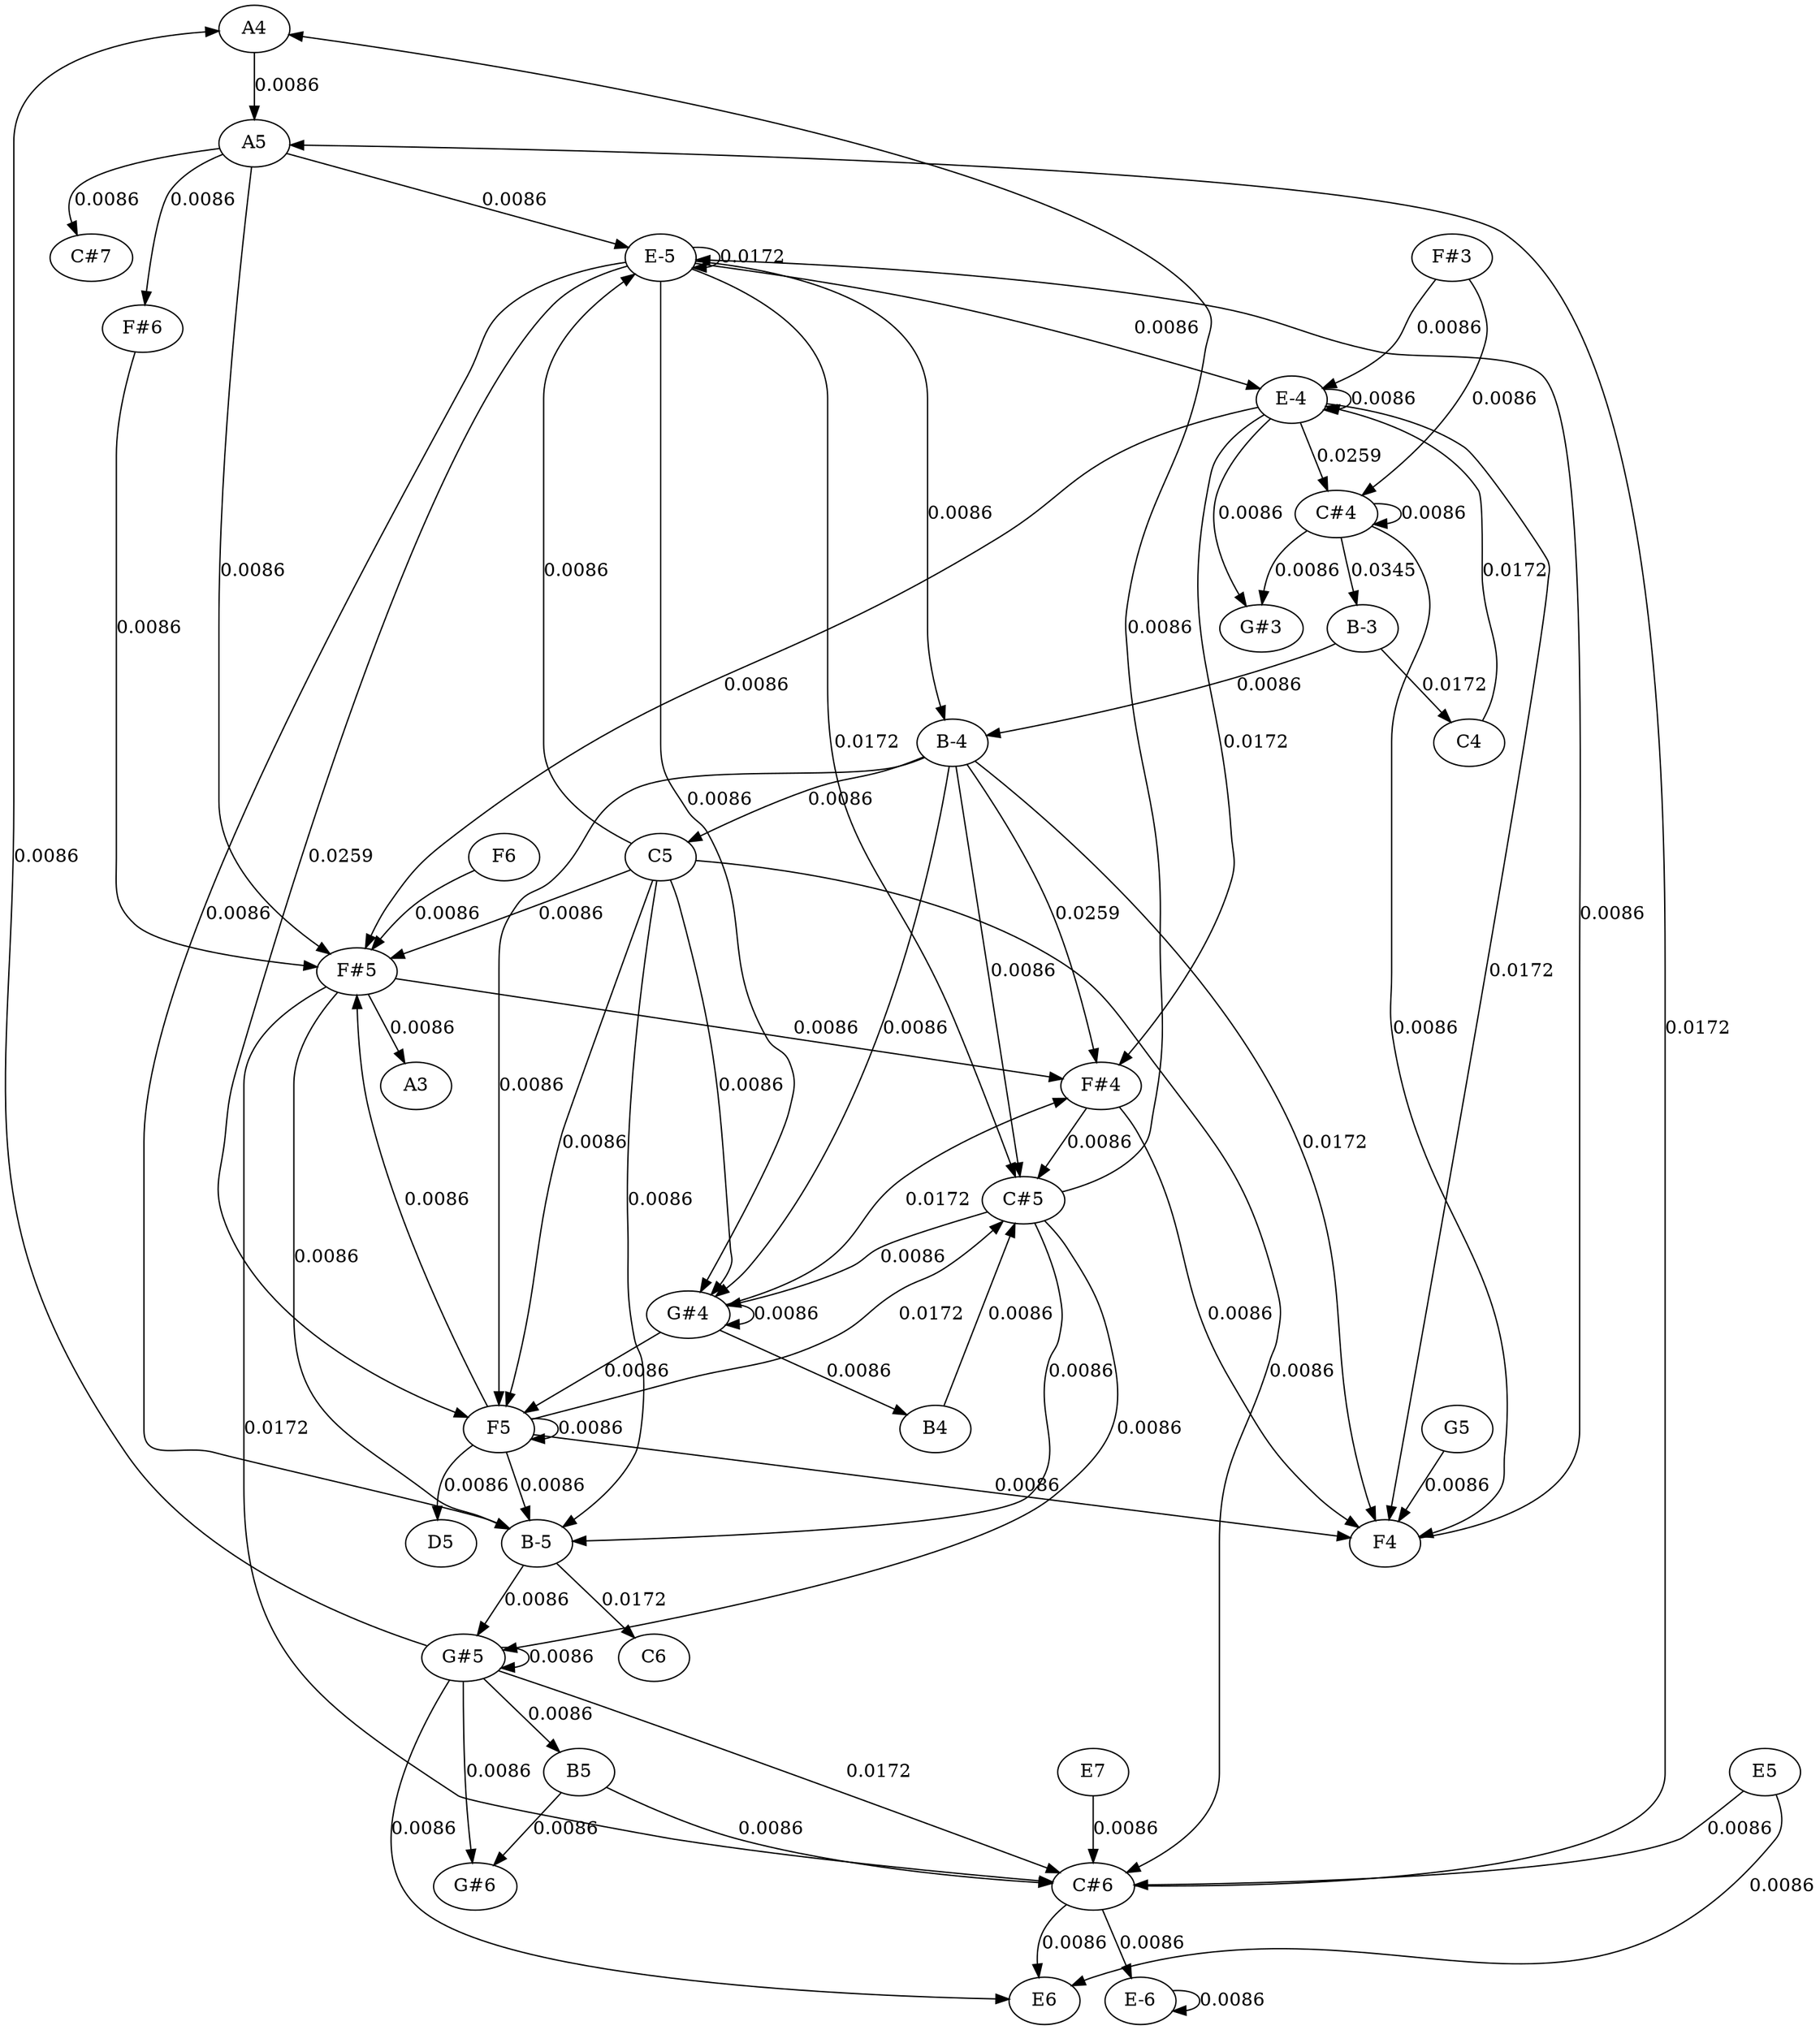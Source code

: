 strict graph {
	graph [bb="0,0,1274,1584"];
	node [label="\N"];
	edge [arrowtype=normal,
		dir=forward
	];
	A4	 [height="0.5",
		pos="54,1566",
		width="0.75"];
	A5	 [height="0.5",
		pos="890,1476",
		width="0.75"];
	A4 -- A5	 [label="0.0086",
		lp="566.25,1521",
		pos="e,863.59,1479.8 80.401,1562.2 202.4,1549.4 711.61,1495.8 853.28,1480.9"];
	"E-5"	 [height="0.5",
		pos="579,1386",
		width="0.75"];
	A5 -- "E-5"	 [label="0.0086",
		lp="782.25,1431",
		pos="e,603.29,1393.9 865.6,1468.1 810.53,1452.5 676.48,1414.6 613.18,1396.7"];
	"F#6"	 [height="0.5",
		pos="1060,1332",
		width="0.75"];
	A5 -- "F#6"	 [label="0.0086",
		lp="973.25,1431",
		pos="e,1043.7,1346.6 906.3,1461.4 936.38,1436.3 1000.8,1382.5 1035.9,1353.1"];
	"C#7"	 [height="0.5",
		pos="507,1386",
		width="0.75187"];
	A5 -- "C#7"	 [label="0.0086",
		lp="683.25,1431",
		pos="e,528.09,1397.6 863.5,1472.5 804.32,1466.4 657.61,1447.7 543,1404 541.16,1403.3 539.28,1402.5 537.4,1401.8"];
	"F#5"	 [height="0.5",
		pos="754,828",
		width="0.75"];
	A5 -- "F#5"	 [label="0.0086",
		lp="1142.2,1143",
		pos="e,780.96,830.63 916.16,1470.8 976.84,1460.3 1122,1430.6 1122,1387 1122,1387 1122,1387 1122,1187 1122,1057.4 1138.6,1010 1070,900\
 1056.5,878.26 1048.6,874.01 1025,864 983.64,846.43 855.08,835.7 791.03,831.3"];
	"E-5" -- "E-5"	 [label="0.0172",
		lp="643.25,1386",
		pos="e,603.53,1377.9 603.53,1394.1 614.51,1394.9 624,1392.2 624,1386 624,1381.8 619.72,1379.3 613.57,1378.2"];
	"E-4"	 [height="0.5",
		pos="765,1278",
		width="0.75"];
	"E-5" -- "E-4"	 [label="0.0086",
		lp="719.25,1332",
		pos="e,744.96,1290.4 598.91,1373.7 631.82,1354.9 697.74,1317.3 735.89,1295.6"];
	"B-5"	 [height="0.5",
		pos="531,378",
		width="0.75"];
	"E-5" -- "B-5"	 [label="0.0086",
		lp="111.25,873",
		pos="e,503.98,378.3 558.96,1373.8 553.89,1371.5 548.37,1369.3 543,1368 501.99,1357.8 199.21,1371.8 163,1350 131.59,1331.1 121,1315.7 \
121,1279 121,1279 121,1279 121,1142 121,833.98 -17.831,702.2 159,450 177.07,424.22 190.14,423.98 220,414 315.04,382.23 434.55,378.07\
 493.95,378.23"];
	"C#5"	 [height="0.5",
		pos="184,648",
		width="0.75187"];
	"E-5" -- "C#5"	 [label="0.0172",
		lp="178.25,1008",
		pos="e,176.36,665.47 558.95,1373.9 553.89,1371.5 548.36,1369.4 543,1368 471.59,1349.9 276.93,1384.8 212,1350 177.29,1331.4 159,1318.4\
 159,1279 159,1279 159,1279 159,737 159,715.49 166,692.11 172.59,674.86"];
	F5	 [height="0.5",
		pos="500,468",
		width="0.75"];
	"E-5" -- F5	 [label="0.0259",
		lp="245.25,918",
		pos="e,474.76,474.49 558.93,1373.9 553.87,1371.6 548.35,1369.4 543,1368 489.99,1354.1 346.84,1372.8 297,1350 256.42,1331.4 226,1323.6\
 226,1279 226,1279 226,1279 226,827 226,757.87 298.26,590 346,540 378.43,506.04 430.23,486.83 464.67,477.18"];
	"B-4"	 [height="0.5",
		pos="546,1008",
		width="0.75"];
	"E-5" -- "B-4"	 [label="0.0086",
		lp="565.25,1188",
		pos="e,546,1026.2 570.5,1368.6 560.72,1348.2 546,1312 546,1279 546,1279 546,1279 546,1097 546,1076.6 546,1053.6 546,1036.2"];
	"G#4"	 [height="0.5",
		pos="383,558",
		width="0.75927"];
	"E-5" -- "G#4"	 [label="0.0086",
		lp="312.25,963",
		pos="e,373.49,574.99 557.84,1374.6 553,1372.3 547.86,1370 543,1368 433.99,1323 293,1396.9 293,1279 293,1279 293,1279 293,962 293,894.12\
 265.35,876.69 278,810 294.61,722.45 343.76,627.62 368.47,583.79"];
	"F#6" -- "F#5"	 [label="0.0086",
		lp="1087.2,1098",
		pos="e,781.04,828.3 1061,1313.8 1063.1,1275.4 1068,1179.4 1068,1099 1068,1099 1068,1099 1068,962 1068,842.92 874.15,828.86 791.07,828.3"];
	"F#5" -- "B-5"	 [label="0.0086",
		lp="723.25,603",
		pos="e,557.78,381.14 746.68,810.48 744.32,804.71 741.84,798.15 740,792 716.64,713.79 714.61,692.87 703.5,612 691.49,524.59 746.71,480.74\
 689,414 673.46,396.02 609.46,386.52 567.84,382.14"];
	A3	 [height="0.5",
		pos="809,738",
		width="0.75"];
	"F#5" -- A3	 [label="0.0086",
		lp="806.25,783",
		pos="e,798.98,755.04 764.09,810.86 772.31,797.71 784.05,778.92 793.47,763.86"];
	"C#6"	 [height="0.5",
		pos="860,108",
		width="0.75187"];
	"F#5" -- "C#6"	 [label="0.0172",
		lp="839.25,468",
		pos="e,879.73,120.42 756.91,809.93 760.53,788.79 766.99,751.7 773,720 785.15,655.86 791.06,640.36 802,576 811.47,520.26 806.78,505.09\
 819.5,450 844.12,343.39 873.82,323.14 896,216 902.5,184.59 914.43,173.13 901,144 898,137.49 893.12,131.74 887.76,126.88"];
	"F#4"	 [height="0.5",
		pos="397,738",
		width="0.75"];
	"F#5" -- "F#4"	 [label="0.0086",
		lp="586.25,783",
		pos="e,418.87,748.88 727.79,822.69 673.14,813.35 543.32,789.39 438,756 434.84,755 431.59,753.85 428.36,752.64"];
	"E-4" -- "F#5"	 [label="0.0086",
		lp="788.25,1053",
		pos="e,774.46,840.07 753.9,1261.4 730.67,1226.8 681.82,1141.4 716,1080 727.06,1060.1 878.94,991.89 890,972 893.89,965.01 893.14,961.36\
 890,954 868.76,904.26 816.48,865.81 783.28,845.36"];
	"E-4" -- "E-4"	 [label="0.0086",
		lp="829.25,1278",
		pos="e,789.53,1269.9 789.53,1286.1 800.51,1286.9 810,1284.2 810,1278 810,1273.8 805.72,1271.3 799.57,1270.2"];
	"E-4" -- "F#4"	 [label="0.0172",
		lp="491.25,1008",
		pos="e,382.47,753.37 745.8,1265.3 694.54,1233.2 552.85,1138.4 471.5,1026 405.05,934.15 390.36,903.52 370,792 368.56,784.13 367.42,781.57\
 370,774 371.49,769.63 373.77,765.39 376.38,761.44"];
	F4	 [height="0.5",
		pos="956,378",
		width="0.75"];
	"E-4" -- F4	 [label="0.0172",
		lp="1037.2,828",
		pos="e,980.61,385.55 791.65,1274.2 819.52,1270.3 863.75,1261.5 897,1242 941.46,1216 951.66,1200.1 970,1152 996.53,1082.4 1042.7,560.37\
 1047,486 1048.9,453.27 1054,437.39 1031,414 1019.8,402.59 1004.2,394.48 990.05,388.97"];
	"C#4"	 [height="0.5",
		pos="819,1188",
		width="0.75187"];
	"E-4" -- "C#4"	 [label="0.0259",
		lp="816.25,1233",
		pos="e,809.16,1205 774.9,1260.9 782.97,1247.7 794.5,1228.9 803.75,1213.9"];
	"G#3"	 [height="0.5",
		pos="753,1098",
		width="0.75927"];
	"E-4" -- "G#3"	 [label="0.0086",
		lp="764.25,1188",
		pos="e,749.33,1116.1 758.75,1260.4 753.77,1246.2 747.2,1225.1 744.5,1206 740.68,1179 744,1147.9 747.55,1126.2"];
	"G#5"	 [height="0.5",
		pos="531,288",
		width="0.75927"];
	"B-5" -- "G#5"	 [label="0.0086",
		lp="550.25,333",
		pos="e,531,306.05 531,359.61 531,347.24 531,330.37 531,316.22"];
	C6	 [height="0.5",
		pos="660,288",
		width="0.75"];
	"B-5" -- C6	 [label="0.0172",
		lp="627.25,333",
		pos="e,641.88,301.36 549.21,364.58 571.2,349.58 608.37,324.22 633.53,307.06"];
	"C#5" -- A4	 [label="0.0086",
		lp="73.25,1098",
		pos="e,54,1547.8 172.9,664.69 168.93,670.61 164.55,677.49 161,684 152.61,699.37 152.02,703.96 145,720 117.07,783.84 100.59,796.58 83,\
864 51.634,984.2 54,1017.8 54,1142 54,1477 54,1477 54,1477 54,1497.4 54,1520.4 54,1537.8"];
	"C#5" -- "B-5"	 [label="0.0086",
		lp="177.25,513",
		pos="e,504.48,381.38 177.25,630.45 162.51,591.34 132.89,493.24 187,450 234.32,412.19 415.35,390.31 494.07,382.4"];
	"C#5" -- "G#4"	 [label="0.0086",
		lp="289.25,603",
		pos="e,357.52,564.86 201.59,634.22 218.38,622.5 244.7,605.28 269.5,594 294.73,582.52 324.75,573.45 347.58,567.42"];
	"C#5" -- "G#5"	 [label="0.0086",
		lp="85.25,468",
		pos="e,503.6,288.84 169.47,632.73 125.31,587.68 0.057301,446.32 74,360 128.12,296.83 394.01,289.4 493.41,288.87"];
	F5 -- "F#5"	 [label="0.0086",
		lp="661.25,648",
		pos="e,733.02,816.41 520.6,479.93 530.87,486.06 542.98,494.41 552,504 596.49,551.31 595.73,572.54 626,630 663.07,700.36 650.25,731.61\
 702,792 708.29,799.34 716.48,805.8 724.49,811.11"];
	F5 -- "B-5"	 [label="0.0086",
		lp="538.25,423",
		pos="e,525.15,395.62 505.98,450.03 510.47,437.29 516.69,419.61 521.81,405.08"];
	F5 -- "C#5"	 [label="0.0172",
		lp="290.25,558",
		pos="e,195.54,631.63 472.79,469.39 434.98,470.94 365.31,477.53 313,504 285.38,517.98 230.23,586.54 201.82,623.42"];
	F5 -- F5	 [label="0.0086",
		lp="564.25,468",
		pos="e,524.53,459.88 524.53,476.12 535.51,476.89 545,474.19 545,468 545,463.84 540.72,461.26 534.57,460.24"];
	F5 -- F4	 [label="0.0086",
		lp="716.25,423",
		pos="e,929.29,381.45 523.96,459.46 560.74,448.13 633.46,426.7 696.5,414 775.13,398.16 868.65,387.53 919.18,382.45"];
	D5	 [height="0.5",
		pos="110,378",
		width="0.75"];
	F5 -- D5	 [label="0.0086",
		lp="359.25,423",
		pos="e,135.23,384.69 474.71,461.29 407.19,446.06 222.53,404.39 145.01,386.9"];
	"B-4" -- "C#5"	 [label="0.0086",
		lp="301.25,828",
		pos="e,190.02,665.56 519.04,1006.2 488,1004.2 436.71,996.85 401,972 288.6,893.77 218.14,736.9 193.68,674.99"];
	"B-4" -- F5	 [label="0.0086",
		lp="554.25,738",
		pos="e,500.7,486.06 547.51,989.85 550.53,951.02 555.81,853.56 541,774 539.44,765.64 536.46,764.28 534.5,756 512.25,662.29 503.97,547.79\
 501.22,496.33"];
	"B-4" -- "G#4"	 [label="0.0086",
		lp="391.25,783",
		pos="e,377.15,575.63 526.92,994.9 508.1,982.15 479.53,960.56 461,936 405.89,862.94 383.96,844.59 361,756 345.53,696.32 362.49,623.69 \
374.06,585.46"];
	"B-4" -- "F#4"	 [label="0.0259",
		lp="474.25,873",
		pos="e,412.88,753.02 532.29,992.48 512.18,970.39 474.88,926.21 454.5,882 433.86,837.21 452.05,817.6 429,774 426.51,769.3 423.25,764.74\
 419.75,760.55"];
	"B-4" -- F4	 [label="0.0172",
		lp="921.25,693",
		pos="e,948.72,395.53 572.98,1006 637.58,1001.9 801.24,981.72 875,882 901.87,845.68 902,829.18 902,784 902,784 902,784 902,602 902,516.57\
 917.16,495.73 942,414 942.9,411.03 943.95,407.95 945.06,404.92"];
	C5	 [height="0.5",
		pos="633,918",
		width="0.75"];
	"B-4" -- C5	 [label="0.0086",
		lp="600.25,963",
		pos="e,612.63,929.92 554.44,990.47 560.65,979.33 569.85,964.77 580.5,954 587.4,947.02 595.9,940.64 604.04,935.29"];
	"G#4" -- F5	 [label="0.0086",
		lp="467.25,513",
		pos="e,480.73,481.19 398.81,543.26 411.66,532.28 430.38,516.69 447.5,504 455.38,498.16 464.18,492.11 472.28,486.73"];
	"G#4" -- "G#4"	 [label="0.0086",
		lp="447.25,558",
		pos="e,407.53,549.88 407.53,566.12 418.51,566.89 428,564.19 428,558 428,553.84 423.72,551.26 417.57,550.24"];
	"G#4" -- "F#4"	 [label="0.0172",
		lp="411.25,648",
		pos="e,395.66,719.93 384.34,576.02 386.77,606.94 391.94,672.61 394.86,709.81"];
	B4	 [height="0.5",
		pos="223,468",
		width="0.75"];
	"G#4" -- B4	 [label="0.0086",
		lp="337.25,513",
		pos="e,243.1,480.05 362.74,545.85 334.72,530.45 284.01,502.56 251.99,484.95"];
	"C#6" -- A5	 [label="0.0172",
		lp="1195.2,783",
		pos="e,916.65,1472.6 886.94,110.71 963.36,116.29 1176,137.2 1176,197 1176,1387 1176,1387 1176,1387 1176,1438.5 1004.2,1463 926.9,1471.5"];
	E6	 [height="0.5",
		pos="823,18",
		width="0.75"];
	"C#6" -- E6	 [label="0.0086",
		lp="852.25,63",
		pos="e,823.97,36.334 845.91,92.391 840.94,86.484 835.79,79.333 832.5,72 828.95,64.084 826.72,54.941 825.33,46.502"];
	"E-6"	 [height="0.5",
		pos="895,18",
		width="0.75"];
	"C#6" -- "E-6"	 [label="0.0086",
		lp="900.25,63",
		pos="e,888.45,35.478 866.58,90.448 871.67,77.665 878.8,59.735 884.64,45.036"];
	"F#4" -- "C#5"	 [label="0.0086",
		lp="329.25,693",
		pos="e,206.41,658.26 374.61,727.75 336.58,712.04 259.25,680.09 215.69,662.09"];
	"F#4" -- F4	 [label="0.0086",
		lp="781.25,558",
		pos="e,929.62,382.22 420.91,729.24 431.56,726.01 444.32,722.45 456,720 557.91,698.59 594.74,719.64 684,666 715.32,647.18 727.23,643.35\
 746,612 783.93,548.63 735.26,506.35 783,450 817.78,408.96 880.01,391.3 919.59,383.95"];
	"B-3"	 [height="0.5",
		pos="827,1098",
		width="0.75"];
	"B-3" -- "B-4"	 [label="0.0086",
		lp="690.25,1053",
		pos="e,567,1019.9 806.08,1086.4 800.63,1084 794.69,1081.7 789,1080 737.89,1065 721.75,1076.5 670.5,1062 637.18,1052.5 600.95,1036.4 576.21\
,1024.4"];
	C4	 [height="0.5",
		pos="937,1008",
		width="0.75"];
	"B-3" -- C4	 [label="0.0172",
		lp="897.25,1053",
		pos="e,915.98,1019.5 839.31,1082 848.98,1070.7 863.16,1055.4 877.5,1044 886.54,1036.8 897.19,1030.1 906.96,1024.5"];
	C4 -- "E-4"	 [label="0.0172",
		lp="949.25,1143",
		pos="e,790.71,1272.3 936.75,1026.2 935.83,1068.7 931.47,1177.3 911,1206 884.98,1242.5 834.94,1261.1 800.77,1269.9"];
	F4 -- "E-5"	 [label="0.0086",
		lp="1138.2,873",
		pos="e,606.24,1385.6 982.67,381.09 1029.6,386.38 1122,404.7 1122,467 1122,829 1122,829 1122,829 1122,906.68 1083.6,918.19 1054,990 1014.5\
,1085.7 1006.2,1110.2 967,1206 940.71,1270.2 962.56,1308.5 907,1350 861.85,1383.7 692.37,1386.3 616.33,1385.7"];
	C5 -- "E-5"	 [label="0.0086",
		lp="630.25,1143",
		pos="e,581.28,1367.9 631.46,936.18 629.02,963.05 624.03,1016.6 619,1062 606.83,1171.8 589.92,1302.2 582.61,1357.8"];
	C5 -- "F#5"	 [label="0.0086",
		lp="724.25,873",
		pos="e,736.38,841.81 650.59,904.2 671.03,889.34 704.91,864.7 728.29,847.7"];
	C5 -- "B-5"	 [label="0.0086",
		lp="603.25,648",
		pos="e,547.91,392.4 631.75,899.93 630.15,878.8 627.22,841.71 624,810 618.3,753.89 637.86,732.45 609,684 601.9,672.08 589.88,678.32 583.5\
,666 539.3,580.7 625.38,540.09 592,450 584.68,430.26 569.15,412.31 555.58,399.4"];
	C5 -- F5	 [label="0.0086",
		lp="590.25,693",
		pos="e,507.05,485.6 628.6,900.02 619.63,865.75 598.27,785.99 577,720 574.39,711.9 573.11,710.09 570.5,702 542.39,614.91 543.59,590.6 \
514,504 513,501.06 511.88,498.01 510.74,494.98"];
	C5 -- "G#4"	 [label="0.0086",
		lp="494.25,738",
		pos="e,396.05,574.16 615.4,904.3 606.88,897.9 596.64,889.85 588,882 532.21,831.32 509.99,822.49 474.5,756 446.8,704.11 460.48,682.52 \
434,630 425.43,612.99 413,595.59 402.56,582.28"];
	C5 -- "C#6"	 [label="0.0086",
		lp="883.25,513",
		pos="e,849.25,124.79 658.67,911.8 703,902.78 789.77,884.91 796,882 830.72,865.79 864,867.32 864,829 864,829 864,829 864,557 864,404.41\
 835,368.2 824,216 822.85,200.04 820.28,195.56 824,180 827.9,163.67 836.21,146.84 843.86,133.67"];
	"G#5" -- A4	 [label="0.0086",
		lp="19.25,918",
		pos="e,38.67,1551.1 503.61,289.68 420.48,291.97 172.03,300.64 95,324 48.733,338.03 0,328.65 0,377 0,1477 0,1477 0,1477 0,1502.6 16.769\
,1527 31.617,1543.6"];
	"G#5" -- "C#6"	 [label="0.0172",
		lp="768.25,198",
		pos="e,837.78,118.56 557.62,283.86 586.03,279.69 631.72,270.56 667,252 731.68,217.98 730.39,184.84 791,144 802.69,136.12 816.39,128.82\
 828.49,122.95"];
	"G#5" -- "G#5"	 [label="0.0086",
		lp="595.25,288",
		pos="e,555.53,279.88 555.53,296.12 566.51,296.89 576,294.19 576,288 576,283.84 571.72,281.26 565.57,280.24"];
	"G#5" -- E6	 [label="0.0086",
		lp="551.25,153",
		pos="e,795.99,19.348 527.75,269.85 521.47,230.76 512.58,134.96 566,90 629.92,36.21 731.44,22.975 785.78,19.847"];
	B5	 [height="0.5",
		pos="669,198",
		width="0.75"];
	"G#5" -- B5	 [label="0.0086",
		lp="644.25,243",
		pos="e,652.89,212.47 552.97,276.89 566.55,270.35 584.17,261.34 599,252 614.87,242.01 631.66,229.38 644.81,218.95"];
	"G#6"	 [height="0.5",
		pos="603,108",
		width="0.75927"];
	"G#5" -- "G#6"	 [label="0.0086",
		lp="594.25,198",
		pos="e,596.3,125.57 537.77,270.25 550.35,239.17 577.39,172.32 592.4,135.2"];
	B4 -- "C#5"	 [label="0.0086",
		lp="219.25,558",
		pos="e,185.55,629.78 216.55,485.69 211.27,499.93 203.97,521.04 199.5,540 193.19,566.72 189.03,597.84 186.63,619.61"];
	B5 -- "C#6"	 [label="0.0086",
		lp="703.25,153",
		pos="e,833.1,110.92 669.21,179.82 670.31,168.1 673.73,153.1 683.5,144 703.33,125.53 777.34,116.02 822.99,111.81"];
	B5 -- "G#6"	 [label="0.0086",
		lp="641.25,153",
		pos="e,606.2,125.99 648.73,185.93 639.33,179.92 628.68,171.73 621.5,162 615.78,154.25 611.72,144.59 608.89,135.64"];
	"E-6" -- "E-6"	 [label="0.0086",
		lp="959.25,18",
		pos="e,919.53,9.8789 919.53,26.121 930.51,26.895 940,24.188 940,18 940,13.843 935.72,11.257 929.57,10.242"];
	"C#4" -- "B-3"	 [label="0.0345",
		lp="843.25,1143",
		pos="e,825.45,1116.1 820.58,1169.6 821.71,1157.2 823.24,1140.4 824.53,1126.2"];
	"C#4" -- F4	 [label="0.0086",
		lp="971.25,783",
		pos="e,956,396.2 839.59,1176.3 849.01,1170.3 859.5,1162.1 866,1152 905.86,1090.1 883.36,1061.5 901,990 902.99,981.94 904.15,980.09 906\
,972 933.94,849.61 956,819.54 956,694 956,694 956,694 956,467 956,446.63 956,423.61 956,406.22"];
	"C#4" -- "C#4"	 [label="0.0086",
		lp="883.25,1188",
		pos="e,843.53,1179.9 843.53,1196.1 854.51,1196.9 864,1194.2 864,1188 864,1183.8 859.72,1181.3 853.57,1180.2"];
	"C#4" -- "G#3"	 [label="0.0086",
		lp="800.25,1143",
		pos="e,759.8,1115.7 802.02,1173.8 794.81,1167.7 786.67,1160 780.5,1152 774.19,1143.8 768.61,1133.9 764.16,1124.9"];
	E5	 [height="0.5",
		pos="1247,198",
		width="0.75"];
	E5 -- "C#6"	 [label="0.0086",
		lp="1228.2,153",
		pos="e,887.39,109.8 1231.9,182.82 1215.9,167.92 1192.3,146.33 1187,144 1136,121.51 972.34,112.96 897.73,110.17"];
	E5 -- E6	 [label="0.0086",
		lp="1250.2,108",
		pos="e,844.06,29.682 1252.8,180.05 1255.5,168.72 1256.7,154.11 1249,144 1140.1,0.85398 1027.6,98.629 859,36 857.15,35.314 855.27,34.57\
 853.39,33.79"];
	E7	 [height="0.5",
		pos="860,198",
		width="0.75"];
	E7 -- "C#6"	 [label="0.0086",
		lp="879.25,153",
		pos="e,860,126.05 860,179.61 860,167.24 860,150.37 860,136.22"];
	"F#3"	 [height="0.5",
		pos="919,1386",
		width="0.75"];
	"F#3" -- "E-4"	 [label="0.0086",
		lp="884.25,1332",
		pos="e,783.25,1291.6 900.73,1372.4 873.75,1353.9 823.1,1319 791.88,1297.5"];
	"F#3" -- "C#4"	 [label="0.0086",
		lp="981.25,1278",
		pos="e,840.78,1198.8 941.99,1376.4 953.51,1370.8 966.38,1362.2 973,1350 980.64,1335.9 979.88,1328.4 973,1314 947.65,1260.8 887.33,1222.8\
 850.15,1203.5"];
	F6	 [height="0.5",
		pos="754,918",
		width="0.75"];
	F6 -- "F#5"	 [label="0.0086",
		lp="773.25,873",
		pos="e,754,846.05 754,899.61 754,887.24 754,870.37 754,856.22"];
	G5	 [height="0.5",
		pos="1011,468",
		width="0.75"];
	G5 -- F4	 [label="0.0086",
		lp="1008.2,423",
		pos="e,966.02,395.04 1000.9,450.86 992.69,437.71 980.95,418.92 971.53,403.86"];
}
